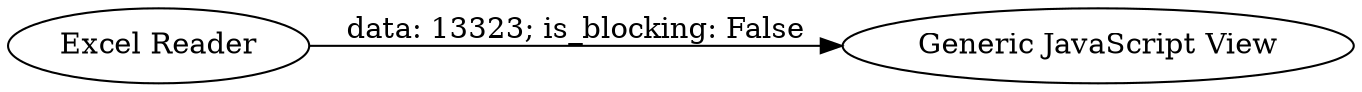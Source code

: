 digraph {
	"3245386331307440827_25" [label="Generic JavaScript View"]
	"3245386331307440827_28" [label="Excel Reader"]
	"3245386331307440827_28" -> "3245386331307440827_25" [label="data: 13323; is_blocking: False"]
	rankdir=LR
}

